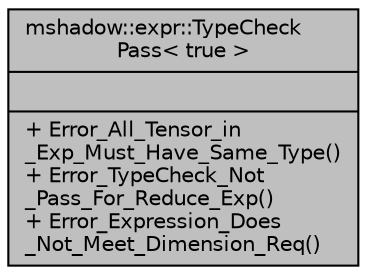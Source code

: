 digraph "mshadow::expr::TypeCheckPass&lt; true &gt;"
{
 // LATEX_PDF_SIZE
  edge [fontname="Helvetica",fontsize="10",labelfontname="Helvetica",labelfontsize="10"];
  node [fontname="Helvetica",fontsize="10",shape=record];
  Node1 [label="{mshadow::expr::TypeCheck\lPass\< true \>\n||+ Error_All_Tensor_in\l_Exp_Must_Have_Same_Type()\l+ Error_TypeCheck_Not\l_Pass_For_Reduce_Exp()\l+ Error_Expression_Does\l_Not_Meet_Dimension_Req()\l}",height=0.2,width=0.4,color="black", fillcolor="grey75", style="filled", fontcolor="black",tooltip=" "];
}
